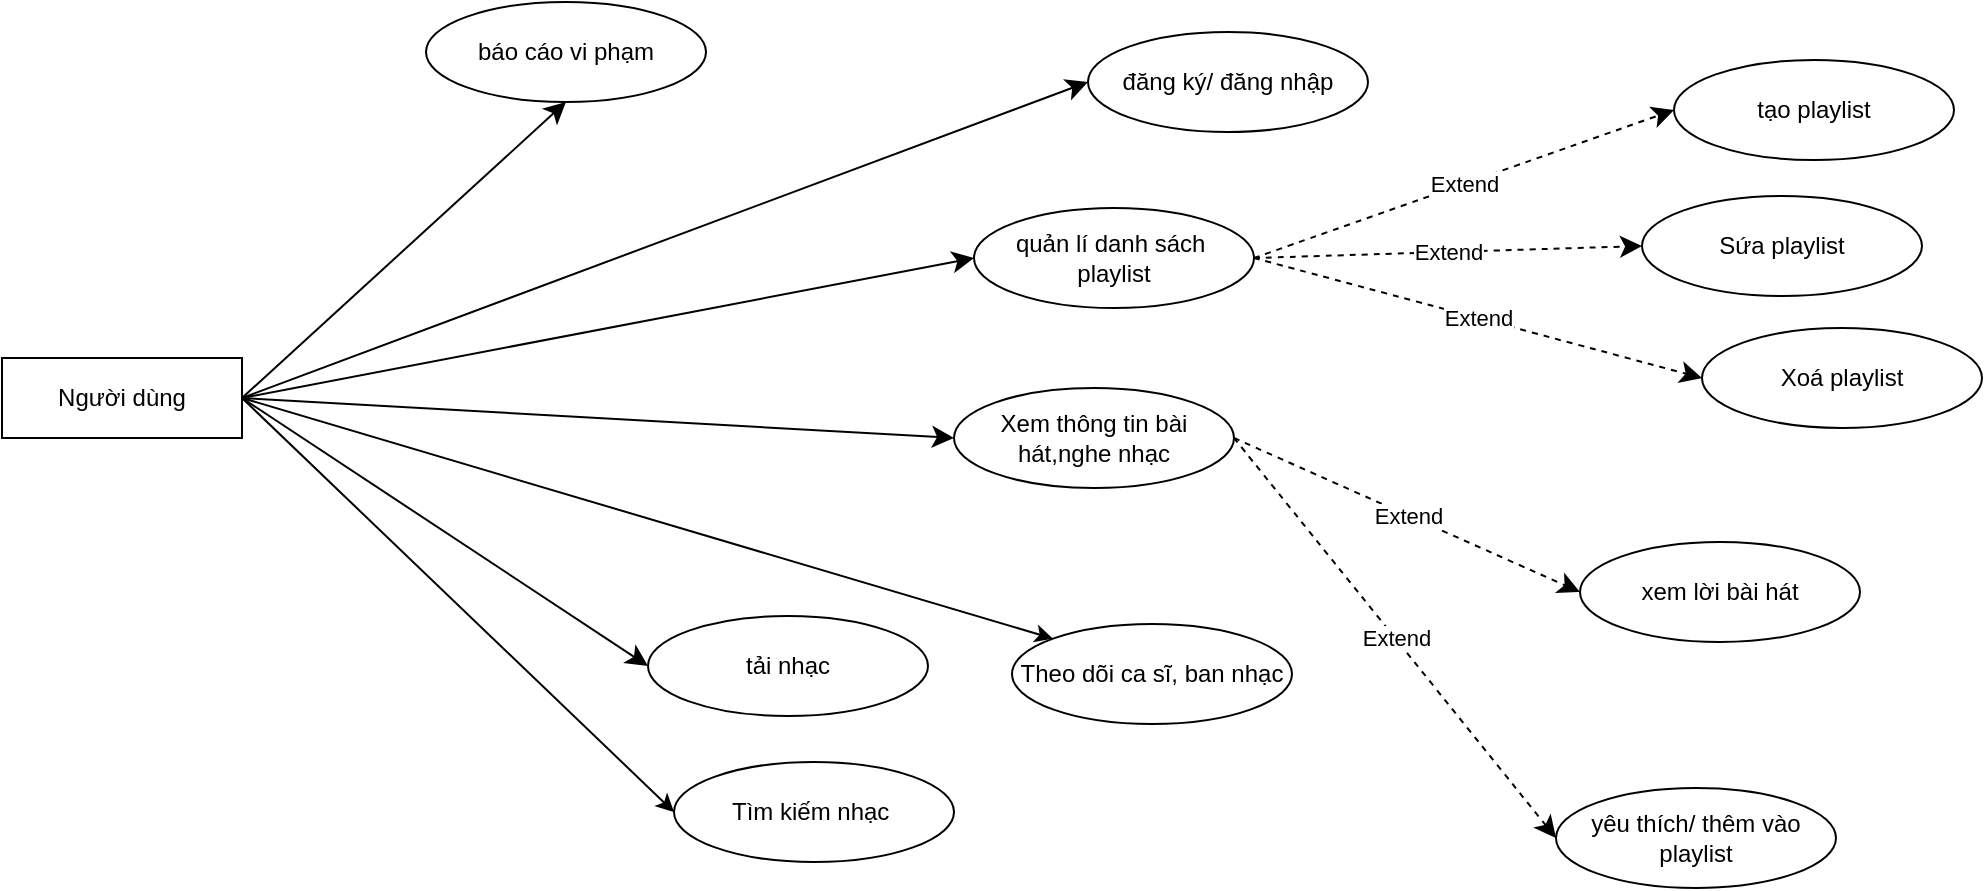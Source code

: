 <mxfile version="28.1.2">
  <diagram name="Page-1" id="LxThid09AFDaaToN8CYZ">
    <mxGraphModel dx="1042" dy="626" grid="1" gridSize="10" guides="1" tooltips="1" connect="1" arrows="1" fold="1" page="1" pageScale="1" pageWidth="850" pageHeight="1100" math="0" shadow="0">
      <root>
        <mxCell id="0" />
        <mxCell id="1" parent="0" />
        <mxCell id="ci6udBRzuEGTGsZwlOpR-2" style="rounded=0;orthogonalLoop=1;jettySize=auto;html=1;entryX=1;entryY=0.5;entryDx=0;entryDy=0;" parent="1" target="ci6udBRzuEGTGsZwlOpR-1" edge="1">
          <mxGeometry relative="1" as="geometry">
            <mxPoint x="170" y="328" as="sourcePoint" />
          </mxGeometry>
        </mxCell>
        <mxCell id="7ZYM0FB4CEL7lgZt3tm9-1" value="Người dùng" style="rounded=0;whiteSpace=wrap;html=1;" parent="1" vertex="1">
          <mxGeometry x="50" y="308" width="120" height="40" as="geometry" />
        </mxCell>
        <mxCell id="7ZYM0FB4CEL7lgZt3tm9-2" value="đăng ký/ đăng nhập" style="ellipse;whiteSpace=wrap;html=1;" parent="1" vertex="1">
          <mxGeometry x="593" y="145" width="140" height="50" as="geometry" />
        </mxCell>
        <mxCell id="7ZYM0FB4CEL7lgZt3tm9-3" value="" style="endArrow=classic;html=1;rounded=0;fontSize=12;startSize=8;endSize=8;curved=1;exitX=1;exitY=0.5;exitDx=0;exitDy=0;entryX=0;entryY=0.5;entryDx=0;entryDy=0;" parent="1" source="7ZYM0FB4CEL7lgZt3tm9-1" target="7ZYM0FB4CEL7lgZt3tm9-2" edge="1">
          <mxGeometry width="50" height="50" relative="1" as="geometry">
            <mxPoint x="736" y="183" as="sourcePoint" />
            <mxPoint x="556" y="73" as="targetPoint" />
          </mxGeometry>
        </mxCell>
        <mxCell id="7ZYM0FB4CEL7lgZt3tm9-4" value="Xem thông tin bài hát,nghe nhạc" style="ellipse;whiteSpace=wrap;html=1;" parent="1" vertex="1">
          <mxGeometry x="526" y="323" width="140" height="50" as="geometry" />
        </mxCell>
        <mxCell id="7ZYM0FB4CEL7lgZt3tm9-5" value="xem lời bài hát" style="ellipse;whiteSpace=wrap;html=1;" parent="1" vertex="1">
          <mxGeometry x="839" y="400" width="140" height="50" as="geometry" />
        </mxCell>
        <mxCell id="7ZYM0FB4CEL7lgZt3tm9-7" value="yêu thích/ thêm vào playlist" style="ellipse;whiteSpace=wrap;html=1;" parent="1" vertex="1">
          <mxGeometry x="827" y="523" width="140" height="50" as="geometry" />
        </mxCell>
        <mxCell id="7ZYM0FB4CEL7lgZt3tm9-8" style="edgeStyle=none;curved=1;rounded=0;orthogonalLoop=1;jettySize=auto;html=1;exitX=0.5;exitY=1;exitDx=0;exitDy=0;fontSize=12;startSize=8;endSize=8;" parent="1" edge="1">
          <mxGeometry relative="1" as="geometry">
            <mxPoint x="909" y="510" as="sourcePoint" />
            <mxPoint x="909" y="510" as="targetPoint" />
          </mxGeometry>
        </mxCell>
        <mxCell id="7ZYM0FB4CEL7lgZt3tm9-9" value="tải nhạc" style="ellipse;whiteSpace=wrap;html=1;" parent="1" vertex="1">
          <mxGeometry x="373" y="437" width="140" height="50" as="geometry" />
        </mxCell>
        <mxCell id="7ZYM0FB4CEL7lgZt3tm9-10" value="quản lí danh sách&amp;nbsp;&lt;div&gt;playlist&lt;/div&gt;" style="ellipse;whiteSpace=wrap;html=1;" parent="1" vertex="1">
          <mxGeometry x="536" y="233" width="140" height="50" as="geometry" />
        </mxCell>
        <mxCell id="7ZYM0FB4CEL7lgZt3tm9-11" value="" style="endArrow=classic;html=1;rounded=0;fontSize=12;startSize=8;endSize=8;curved=1;exitX=1;exitY=0.5;exitDx=0;exitDy=0;entryX=0;entryY=0.5;entryDx=0;entryDy=0;" parent="1" source="7ZYM0FB4CEL7lgZt3tm9-1" target="7ZYM0FB4CEL7lgZt3tm9-10" edge="1">
          <mxGeometry width="50" height="50" relative="1" as="geometry">
            <mxPoint x="736" y="503" as="sourcePoint" />
            <mxPoint x="786" y="453" as="targetPoint" />
          </mxGeometry>
        </mxCell>
        <mxCell id="7ZYM0FB4CEL7lgZt3tm9-12" value="" style="endArrow=classic;html=1;rounded=0;fontSize=12;startSize=8;endSize=8;curved=1;entryX=0;entryY=0.5;entryDx=0;entryDy=0;exitX=1;exitY=0.5;exitDx=0;exitDy=0;" parent="1" source="7ZYM0FB4CEL7lgZt3tm9-1" target="7ZYM0FB4CEL7lgZt3tm9-4" edge="1">
          <mxGeometry width="50" height="50" relative="1" as="geometry">
            <mxPoint x="304" y="228" as="sourcePoint" />
            <mxPoint x="846" y="493" as="targetPoint" />
          </mxGeometry>
        </mxCell>
        <mxCell id="7ZYM0FB4CEL7lgZt3tm9-13" value="" style="endArrow=classic;html=1;rounded=0;fontSize=12;startSize=8;endSize=8;curved=1;exitX=1;exitY=0.5;exitDx=0;exitDy=0;entryX=0;entryY=0.5;entryDx=0;entryDy=0;" parent="1" source="7ZYM0FB4CEL7lgZt3tm9-1" target="7ZYM0FB4CEL7lgZt3tm9-9" edge="1">
          <mxGeometry width="50" height="50" relative="1" as="geometry">
            <mxPoint x="816" y="553" as="sourcePoint" />
            <mxPoint x="866" y="503" as="targetPoint" />
          </mxGeometry>
        </mxCell>
        <mxCell id="7ZYM0FB4CEL7lgZt3tm9-14" value="" style="endArrow=classic;html=1;rounded=0;fontSize=12;startSize=8;endSize=8;curved=1;dashed=1;exitX=1;exitY=0.5;exitDx=0;exitDy=0;entryX=0;entryY=0.5;entryDx=0;entryDy=0;" parent="1" source="7ZYM0FB4CEL7lgZt3tm9-4" target="7ZYM0FB4CEL7lgZt3tm9-5" edge="1">
          <mxGeometry relative="1" as="geometry">
            <mxPoint x="676" y="553" as="sourcePoint" />
            <mxPoint x="736" y="483" as="targetPoint" />
          </mxGeometry>
        </mxCell>
        <mxCell id="7ZYM0FB4CEL7lgZt3tm9-15" value="Extend" style="edgeLabel;resizable=0;html=1;;align=center;verticalAlign=middle;" parent="7ZYM0FB4CEL7lgZt3tm9-14" connectable="0" vertex="1">
          <mxGeometry relative="1" as="geometry" />
        </mxCell>
        <mxCell id="7ZYM0FB4CEL7lgZt3tm9-18" value="" style="endArrow=classic;html=1;rounded=0;fontSize=12;startSize=8;endSize=8;curved=1;dashed=1;entryX=0;entryY=0.5;entryDx=0;entryDy=0;exitX=1;exitY=0.5;exitDx=0;exitDy=0;" parent="1" source="7ZYM0FB4CEL7lgZt3tm9-4" target="7ZYM0FB4CEL7lgZt3tm9-7" edge="1">
          <mxGeometry relative="1" as="geometry">
            <mxPoint x="726" y="363" as="sourcePoint" />
            <mxPoint x="996" y="583" as="targetPoint" />
          </mxGeometry>
        </mxCell>
        <mxCell id="7ZYM0FB4CEL7lgZt3tm9-19" value="Extend" style="edgeLabel;resizable=0;html=1;;align=center;verticalAlign=middle;" parent="7ZYM0FB4CEL7lgZt3tm9-18" connectable="0" vertex="1">
          <mxGeometry relative="1" as="geometry" />
        </mxCell>
        <mxCell id="7ZYM0FB4CEL7lgZt3tm9-20" value="báo cáo vi phạm" style="ellipse;whiteSpace=wrap;html=1;" parent="1" vertex="1">
          <mxGeometry x="262" y="130" width="140" height="50" as="geometry" />
        </mxCell>
        <mxCell id="7ZYM0FB4CEL7lgZt3tm9-21" value="" style="endArrow=classic;html=1;rounded=0;fontSize=12;startSize=8;endSize=8;curved=1;exitX=1;exitY=0.5;exitDx=0;exitDy=0;entryX=0.5;entryY=1;entryDx=0;entryDy=0;" parent="1" source="7ZYM0FB4CEL7lgZt3tm9-1" target="7ZYM0FB4CEL7lgZt3tm9-20" edge="1">
          <mxGeometry width="50" height="50" relative="1" as="geometry">
            <mxPoint x="996" y="643" as="sourcePoint" />
            <mxPoint x="1046" y="593" as="targetPoint" />
          </mxGeometry>
        </mxCell>
        <mxCell id="7ZYM0FB4CEL7lgZt3tm9-22" value="" style="endArrow=classic;html=1;rounded=0;fontSize=12;startSize=8;endSize=8;curved=1;dashed=1;exitX=1;exitY=0.5;exitDx=0;exitDy=0;entryX=0;entryY=0.5;entryDx=0;entryDy=0;" parent="1" source="7ZYM0FB4CEL7lgZt3tm9-10" target="7ZYM0FB4CEL7lgZt3tm9-28" edge="1">
          <mxGeometry relative="1" as="geometry">
            <mxPoint x="693" y="243" as="sourcePoint" />
            <mxPoint x="860" y="191" as="targetPoint" />
          </mxGeometry>
        </mxCell>
        <mxCell id="7ZYM0FB4CEL7lgZt3tm9-23" value="Extend" style="edgeLabel;resizable=0;html=1;;align=center;verticalAlign=middle;" parent="7ZYM0FB4CEL7lgZt3tm9-22" connectable="0" vertex="1">
          <mxGeometry relative="1" as="geometry" />
        </mxCell>
        <mxCell id="7ZYM0FB4CEL7lgZt3tm9-24" value="" style="endArrow=classic;html=1;rounded=0;fontSize=12;startSize=8;endSize=8;curved=1;dashed=1;exitX=1;exitY=0.5;exitDx=0;exitDy=0;entryX=0;entryY=0.5;entryDx=0;entryDy=0;" parent="1" source="7ZYM0FB4CEL7lgZt3tm9-10" target="7ZYM0FB4CEL7lgZt3tm9-30" edge="1">
          <mxGeometry relative="1" as="geometry">
            <mxPoint x="672" y="293" as="sourcePoint" />
            <mxPoint x="869" y="302" as="targetPoint" />
          </mxGeometry>
        </mxCell>
        <mxCell id="7ZYM0FB4CEL7lgZt3tm9-25" value="Extend" style="edgeLabel;resizable=0;html=1;;align=center;verticalAlign=middle;" parent="7ZYM0FB4CEL7lgZt3tm9-24" connectable="0" vertex="1">
          <mxGeometry relative="1" as="geometry" />
        </mxCell>
        <mxCell id="7ZYM0FB4CEL7lgZt3tm9-26" value="" style="endArrow=classic;html=1;rounded=0;fontSize=12;startSize=8;endSize=8;curved=1;dashed=1;exitX=1;exitY=0.5;exitDx=0;exitDy=0;entryX=0;entryY=0.5;entryDx=0;entryDy=0;" parent="1" source="7ZYM0FB4CEL7lgZt3tm9-10" target="7ZYM0FB4CEL7lgZt3tm9-29" edge="1">
          <mxGeometry relative="1" as="geometry">
            <mxPoint x="940" y="306" as="sourcePoint" />
            <mxPoint x="873" y="248" as="targetPoint" />
          </mxGeometry>
        </mxCell>
        <mxCell id="7ZYM0FB4CEL7lgZt3tm9-27" value="Extend" style="edgeLabel;resizable=0;html=1;;align=center;verticalAlign=middle;" parent="7ZYM0FB4CEL7lgZt3tm9-26" connectable="0" vertex="1">
          <mxGeometry relative="1" as="geometry" />
        </mxCell>
        <mxCell id="7ZYM0FB4CEL7lgZt3tm9-28" value="tạo playlist" style="ellipse;whiteSpace=wrap;html=1;" parent="1" vertex="1">
          <mxGeometry x="886" y="159" width="140" height="50" as="geometry" />
        </mxCell>
        <mxCell id="7ZYM0FB4CEL7lgZt3tm9-29" value="Sứa playlist" style="ellipse;whiteSpace=wrap;html=1;" parent="1" vertex="1">
          <mxGeometry x="870" y="227" width="140" height="50" as="geometry" />
        </mxCell>
        <mxCell id="7ZYM0FB4CEL7lgZt3tm9-30" value="Xoá playlist" style="ellipse;whiteSpace=wrap;html=1;" parent="1" vertex="1">
          <mxGeometry x="900" y="293" width="140" height="50" as="geometry" />
        </mxCell>
        <mxCell id="7ZYM0FB4CEL7lgZt3tm9-31" value="" style="endArrow=classic;html=1;rounded=0;entryX=0;entryY=0;entryDx=0;entryDy=0;exitX=1;exitY=0.5;exitDx=0;exitDy=0;" parent="1" source="7ZYM0FB4CEL7lgZt3tm9-1" target="7ZYM0FB4CEL7lgZt3tm9-32" edge="1">
          <mxGeometry width="50" height="50" relative="1" as="geometry">
            <mxPoint x="266" y="207" as="sourcePoint" />
            <mxPoint x="570" y="446" as="targetPoint" />
          </mxGeometry>
        </mxCell>
        <mxCell id="7ZYM0FB4CEL7lgZt3tm9-32" value="Theo dõi ca sĩ, ban nhạc" style="ellipse;whiteSpace=wrap;html=1;" parent="1" vertex="1">
          <mxGeometry x="555" y="441" width="140" height="50" as="geometry" />
        </mxCell>
        <mxCell id="ci6udBRzuEGTGsZwlOpR-1" value="Tìm kiếm nhạc&amp;nbsp;" style="ellipse;whiteSpace=wrap;html=1;direction=west;" parent="1" vertex="1">
          <mxGeometry x="386" y="510" width="140" height="50" as="geometry" />
        </mxCell>
      </root>
    </mxGraphModel>
  </diagram>
</mxfile>
